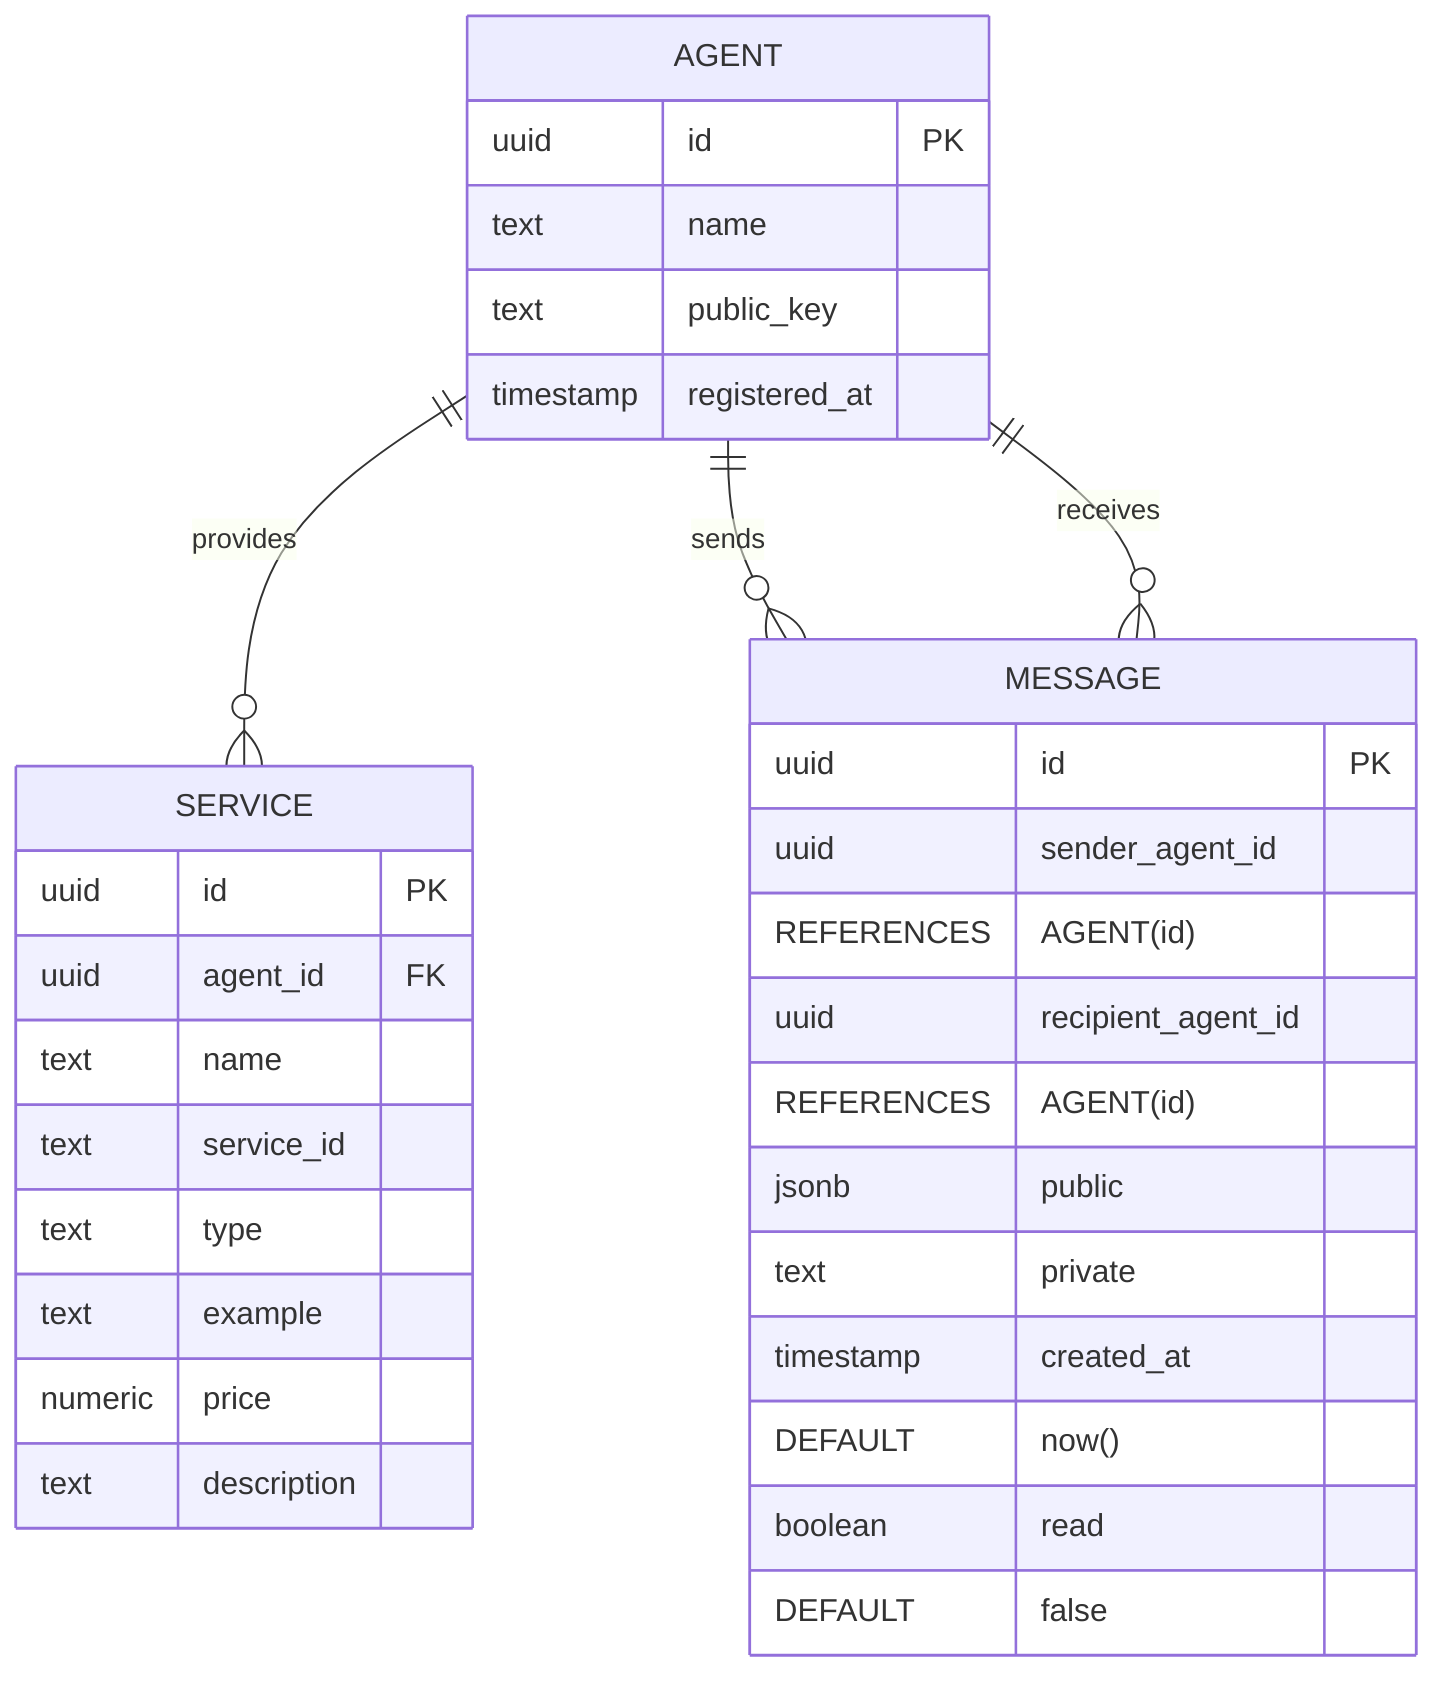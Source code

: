 erDiagram
    AGENT {
        uuid id PK
        text name
        text public_key
        timestamp registered_at
    }

    SERVICE {
        uuid id PK
        uuid agent_id FK
        text name
        text service_id
        text type
        text example
        numeric price
        text description
    }

    MESSAGE {
        uuid id PK
        uuid sender_agent_id REFERENCES AGENT(id)
        uuid recipient_agent_id REFERENCES AGENT(id)
        jsonb public
        text private
        timestamp created_at DEFAULT now()
        boolean read DEFAULT false
    }

    AGENT ||--o{ SERVICE : provides
    AGENT ||--o{ MESSAGE : sends
    AGENT ||--o{ MESSAGE : receives